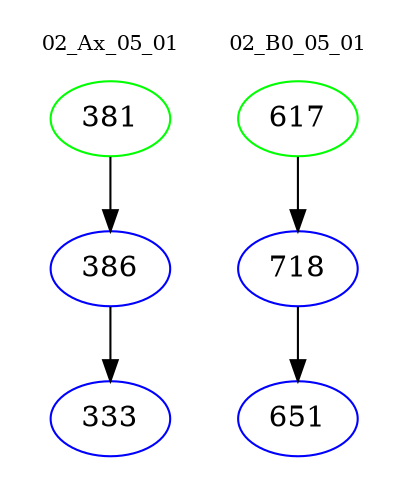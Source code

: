 digraph{
subgraph cluster_0 {
color = white
label = "02_Ax_05_01";
fontsize=10;
T0_381 [label="381", color="green"]
T0_381 -> T0_386 [color="black"]
T0_386 [label="386", color="blue"]
T0_386 -> T0_333 [color="black"]
T0_333 [label="333", color="blue"]
}
subgraph cluster_1 {
color = white
label = "02_B0_05_01";
fontsize=10;
T1_617 [label="617", color="green"]
T1_617 -> T1_718 [color="black"]
T1_718 [label="718", color="blue"]
T1_718 -> T1_651 [color="black"]
T1_651 [label="651", color="blue"]
}
}
